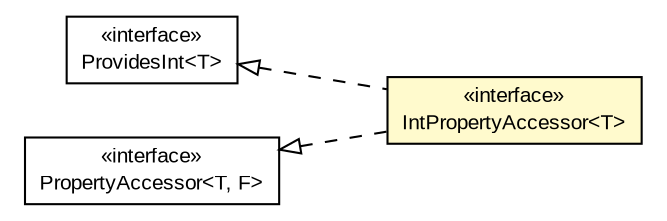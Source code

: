 #!/usr/local/bin/dot
#
# Class diagram 
# Generated by UMLGraph version R5_6-24-gf6e263 (http://www.umlgraph.org/)
#

digraph G {
	edge [fontname="arial",fontsize=10,labelfontname="arial",labelfontsize=10];
	node [fontname="arial",fontsize=10,shape=plaintext];
	nodesep=0.25;
	ranksep=0.5;
	rankdir=LR;
	// org.turbogwt.mvp.databind.client.property.ProvidesInt<T>
	c976 [label=<<table title="org.turbogwt.mvp.databind.client.property.ProvidesInt" border="0" cellborder="1" cellspacing="0" cellpadding="2" port="p" href="./ProvidesInt.html">
		<tr><td><table border="0" cellspacing="0" cellpadding="1">
<tr><td align="center" balign="center"> &#171;interface&#187; </td></tr>
<tr><td align="center" balign="center"> ProvidesInt&lt;T&gt; </td></tr>
		</table></td></tr>
		</table>>, URL="./ProvidesInt.html", fontname="arial", fontcolor="black", fontsize=10.0];
	// org.turbogwt.mvp.databind.client.property.PropertyAccessor<T, F>
	c981 [label=<<table title="org.turbogwt.mvp.databind.client.property.PropertyAccessor" border="0" cellborder="1" cellspacing="0" cellpadding="2" port="p" href="./PropertyAccessor.html">
		<tr><td><table border="0" cellspacing="0" cellpadding="1">
<tr><td align="center" balign="center"> &#171;interface&#187; </td></tr>
<tr><td align="center" balign="center"> PropertyAccessor&lt;T, F&gt; </td></tr>
		</table></td></tr>
		</table>>, URL="./PropertyAccessor.html", fontname="arial", fontcolor="black", fontsize=10.0];
	// org.turbogwt.mvp.databind.client.property.IntPropertyAccessor<T>
	c984 [label=<<table title="org.turbogwt.mvp.databind.client.property.IntPropertyAccessor" border="0" cellborder="1" cellspacing="0" cellpadding="2" port="p" bgcolor="lemonChiffon" href="./IntPropertyAccessor.html">
		<tr><td><table border="0" cellspacing="0" cellpadding="1">
<tr><td align="center" balign="center"> &#171;interface&#187; </td></tr>
<tr><td align="center" balign="center"> IntPropertyAccessor&lt;T&gt; </td></tr>
		</table></td></tr>
		</table>>, URL="./IntPropertyAccessor.html", fontname="arial", fontcolor="black", fontsize=10.0];
	//org.turbogwt.mvp.databind.client.property.IntPropertyAccessor<T> implements org.turbogwt.mvp.databind.client.property.PropertyAccessor<T, F>
	c981:p -> c984:p [dir=back,arrowtail=empty,style=dashed];
	//org.turbogwt.mvp.databind.client.property.IntPropertyAccessor<T> implements org.turbogwt.mvp.databind.client.property.ProvidesInt<T>
	c976:p -> c984:p [dir=back,arrowtail=empty,style=dashed];
}

